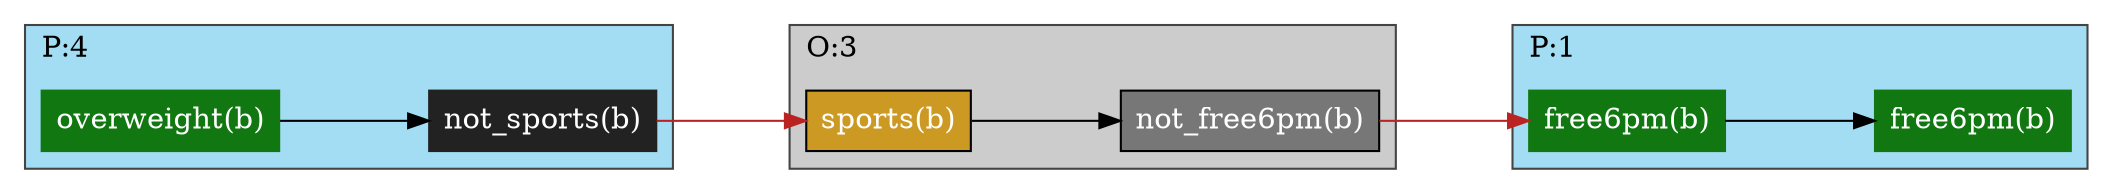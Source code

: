digraph G {
 
 ratio="fill";
 compound="true";
 ranksep="1";
 rankdir="LR";
 bgcolor="#FFFFFF";
 node [style="filled",shape="box",height="0.4",width="0.6",margin="0.1,0.1"];

 subgraph cluster0 {
  label = "P:1";
  edge [color="#000000"];
  labeljust="l";
  pencolor="#444444";
  style="filled";
  color="#A2DDF3";
  s0_0 [label="free6pm(b)",fillcolor="#117711",color="#117711",fontcolor="white"];
  s0_1 [label="free6pm(b)",fillcolor="#117711",color="#117711",fontcolor="white"];
  s0_1 -> s0_0;
 }

 edge [color="#BB2222"];

 subgraph cluster1 {
  label = "O:3";
  edge [color="#000000"];
  labeljust="l";
  pencolor="#444444";
  style="filled";
  color="#CCCCCC";
  s1_0 [label="not_free6pm(b)",fillcolor="#777777",color="#000000",fontcolor="#FFFFFF"];
  s1_1 [label="sports(b)",fillcolor="#CC9922",color="#000000",fontcolor="#FFFFFF"];
  s1_1 -> s1_0;
 }

 edge [color="#BB2222"];
 s1_0 -> s0_1;

 subgraph cluster2 {
  label = "P:4";
  edge [color="#000000"];
  labeljust="l";
  pencolor="#444444";
  style="filled";
  color="#A2DDF3";
  s2_0 [label="not_sports(b)",fillcolor="#222222",color="#222222",fontcolor="white"];
  s2_1 [label="overweight(b)",fillcolor="#117711",color="#117711",fontcolor="white"];
  s2_1 -> s2_0;
 }

 edge [color="#BB2222"];
 s2_0 -> s1_1;

}
